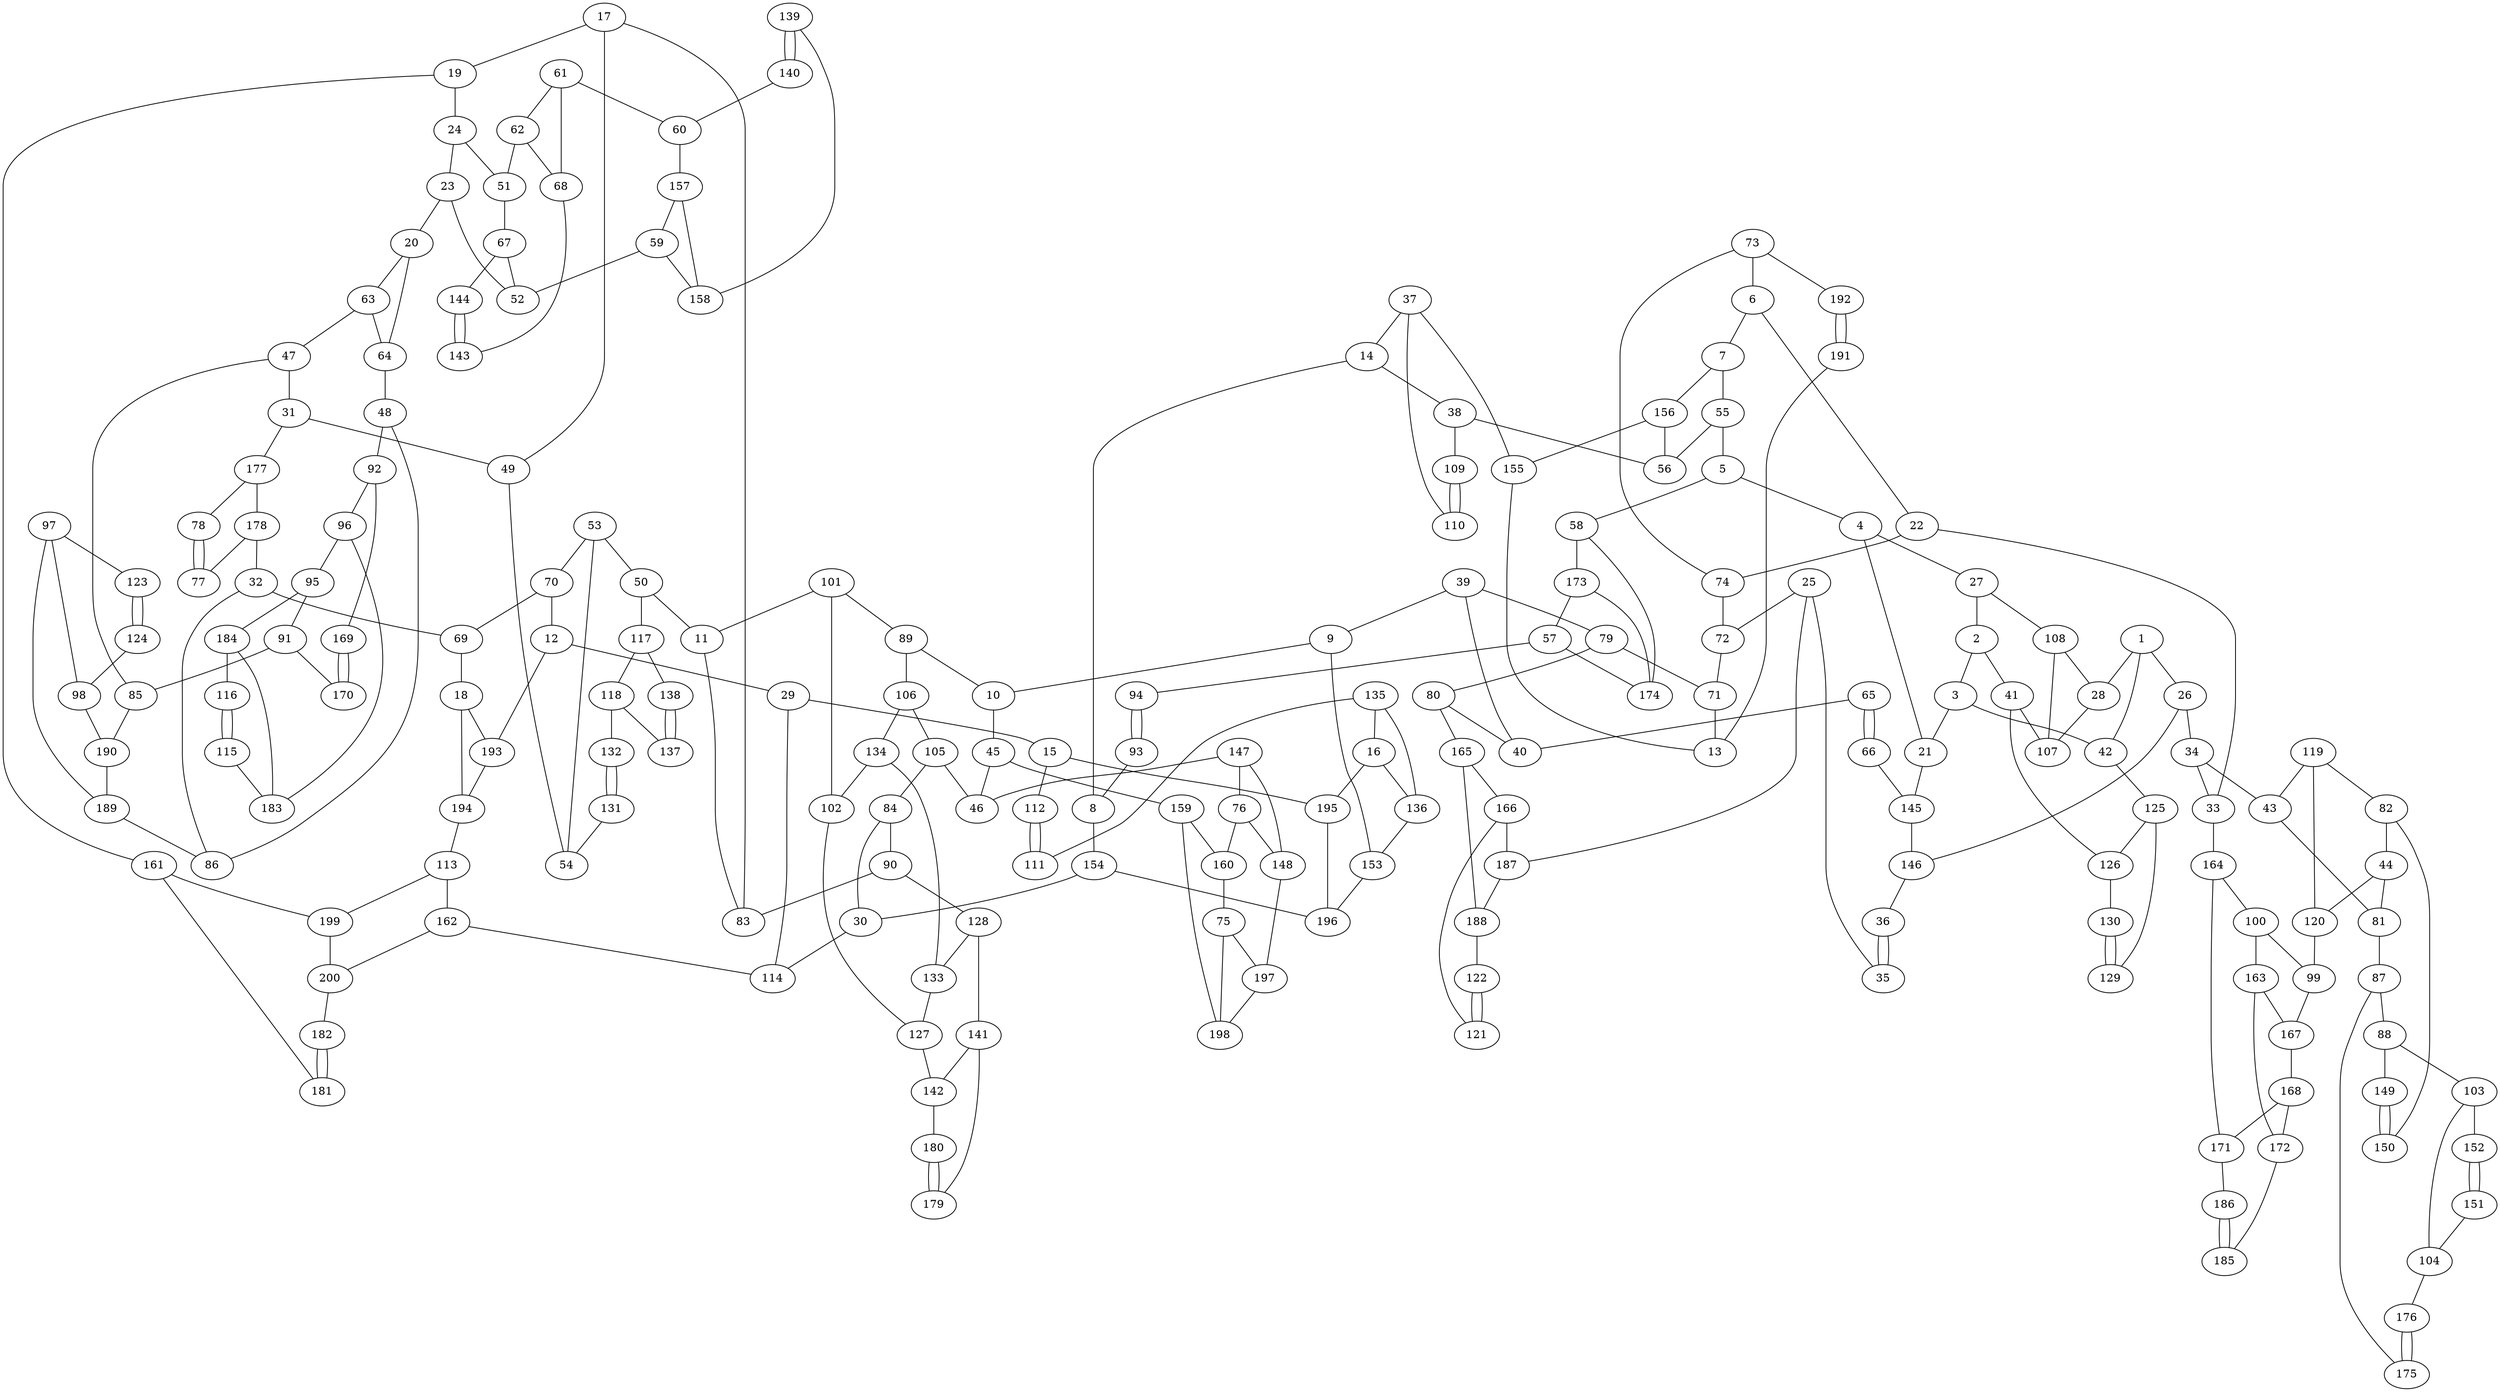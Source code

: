 graph "" {
	17 -- 19 [key=0];
17 -- 49 [key=0];
17 -- 83 [key=0];
19 -- 24 [key=0];
19 -- 161 [key=0];
24 -- 23 [key=0];
24 -- 51 [key=0];
23 -- 20 [key=0];
23 -- 52 [key=0];
20 -- 63 [key=0];
20 -- 64 [key=0];
63 -- 47 [key=0];
63 -- 64 [key=0];
47 -- 31 [key=0];
47 -- 85 [key=0];
31 -- 49 [key=0];
31 -- 177 [key=0];
49 -- 54 [key=0];
64 -- 48 [key=0];
65 -- 66 [key=0];
65 -- 66 [key=1];
65 -- 40 [key=0];
66 -- 145 [key=0];
61 -- 62 [key=0];
61 -- 68 [key=0];
61 -- 60 [key=0];
62 -- 68 [key=0];
62 -- 51 [key=0];
68 -- 143 [key=0];
73 -- 6 [key=0];
73 -- 74 [key=0];
73 -- 192 [key=0];
6 -- 22 [key=0];
6 -- 7 [key=0];
22 -- 74 [key=0];
22 -- 33 [key=0];
74 -- 72 [key=0];
39 -- 79 [key=0];
39 -- 40 [key=0];
39 -- 9 [key=0];
79 -- 80 [key=0];
79 -- 71 [key=0];
80 -- 40 [key=0];
80 -- 165 [key=0];
48 -- 92 [key=0];
48 -- 86 [key=0];
92 -- 96 [key=0];
92 -- 169 [key=0];
96 -- 95 [key=0];
96 -- 183 [key=0];
95 -- 91 [key=0];
95 -- 184 [key=0];
91 -- 85 [key=0];
91 -- 170 [key=0];
85 -- 190 [key=0];
1 -- 26 [key=0];
1 -- 28 [key=0];
1 -- 42 [key=0];
26 -- 34 [key=0];
26 -- 146 [key=0];
34 -- 33 [key=0];
34 -- 43 [key=0];
33 -- 164 [key=0];
7 -- 55 [key=0];
7 -- 156 [key=0];
55 -- 5 [key=0];
55 -- 56 [key=0];
5 -- 4 [key=0];
5 -- 58 [key=0];
4 -- 27 [key=0];
4 -- 21 [key=0];
27 -- 108 [key=0];
27 -- 2 [key=0];
108 -- 28 [key=0];
108 -- 107 [key=0];
28 -- 107 [key=0];
2 -- 41 [key=0];
2 -- 3 [key=0];
41 -- 107 [key=0];
41 -- 126 [key=0];
37 -- 14 [key=0];
37 -- 110 [key=0];
37 -- 155 [key=0];
14 -- 38 [key=0];
14 -- 8 [key=0];
38 -- 109 [key=0];
38 -- 56 [key=0];
109 -- 110 [key=0];
109 -- 110 [key=1];
119 -- 82 [key=0];
119 -- 120 [key=0];
119 -- 43 [key=0];
82 -- 44 [key=0];
82 -- 150 [key=0];
44 -- 120 [key=0];
44 -- 81 [key=0];
120 -- 99 [key=0];
97 -- 123 [key=0];
97 -- 98 [key=0];
97 -- 189 [key=0];
123 -- 124 [key=0];
123 -- 124 [key=1];
124 -- 98 [key=0];
98 -- 190 [key=0];
3 -- 42 [key=0];
3 -- 21 [key=0];
42 -- 125 [key=0];
125 -- 126 [key=0];
125 -- 129 [key=0];
126 -- 130 [key=0];
130 -- 129 [key=0];
130 -- 129 [key=1];
53 -- 50 [key=0];
53 -- 54 [key=0];
53 -- 70 [key=0];
50 -- 117 [key=0];
50 -- 11 [key=0];
117 -- 118 [key=0];
117 -- 138 [key=0];
118 -- 132 [key=0];
118 -- 137 [key=0];
132 -- 131 [key=0];
132 -- 131 [key=1];
131 -- 54 [key=0];
101 -- 89 [key=0];
101 -- 102 [key=0];
101 -- 11 [key=0];
89 -- 106 [key=0];
89 -- 10 [key=0];
106 -- 134 [key=0];
106 -- 105 [key=0];
134 -- 102 [key=0];
134 -- 133 [key=0];
102 -- 127 [key=0];
105 -- 84 [key=0];
105 -- 46 [key=0];
84 -- 90 [key=0];
84 -- 30 [key=0];
90 -- 128 [key=0];
90 -- 83 [key=0];
128 -- 133 [key=0];
128 -- 141 [key=0];
133 -- 127 [key=0];
127 -- 142 [key=0];
135 -- 16 [key=0];
135 -- 136 [key=0];
135 -- 111 [key=0];
16 -- 136 [key=0];
16 -- 195 [key=0];
136 -- 153 [key=0];
138 -- 137 [key=0];
138 -- 137 [key=1];
11 -- 83 [key=0];
139 -- 140 [key=0];
139 -- 140 [key=1];
139 -- 158 [key=0];
140 -- 60 [key=0];
141 -- 142 [key=0];
141 -- 179 [key=0];
142 -- 180 [key=0];
51 -- 67 [key=0];
67 -- 144 [key=0];
67 -- 52 [key=0];
144 -- 143 [key=0];
144 -- 143 [key=1];
21 -- 145 [key=0];
145 -- 146 [key=0];
146 -- 36 [key=0];
147 -- 76 [key=0];
147 -- 148 [key=0];
147 -- 46 [key=0];
76 -- 148 [key=0];
76 -- 160 [key=0];
148 -- 197 [key=0];
43 -- 81 [key=0];
81 -- 87 [key=0];
87 -- 88 [key=0];
87 -- 175 [key=0];
88 -- 149 [key=0];
88 -- 103 [key=0];
149 -- 150 [key=0];
149 -- 150 [key=1];
103 -- 152 [key=0];
103 -- 104 [key=0];
152 -- 151 [key=0];
152 -- 151 [key=1];
151 -- 104 [key=0];
104 -- 176 [key=0];
9 -- 10 [key=0];
9 -- 153 [key=0];
10 -- 45 [key=0];
70 -- 12 [key=0];
70 -- 69 [key=0];
12 -- 29 [key=0];
12 -- 193 [key=0];
29 -- 15 [key=0];
29 -- 114 [key=0];
15 -- 112 [key=0];
15 -- 195 [key=0];
112 -- 111 [key=0];
112 -- 111 [key=1];
153 -- 196 [key=0];
156 -- 56 [key=0];
156 -- 155 [key=0];
155 -- 13 [key=0];
60 -- 157 [key=0];
157 -- 59 [key=0];
157 -- 158 [key=0];
59 -- 52 [key=0];
59 -- 158 [key=0];
45 -- 159 [key=0];
45 -- 46 [key=0];
159 -- 160 [key=0];
159 -- 198 [key=0];
160 -- 75 [key=0];
25 -- 72 [key=0];
25 -- 35 [key=0];
25 -- 187 [key=0];
72 -- 71 [key=0];
164 -- 100 [key=0];
164 -- 171 [key=0];
100 -- 99 [key=0];
100 -- 163 [key=0];
99 -- 167 [key=0];
36 -- 35 [key=0];
36 -- 35 [key=1];
163 -- 167 [key=0];
163 -- 172 [key=0];
167 -- 168 [key=0];
169 -- 170 [key=0];
169 -- 170 [key=1];
168 -- 171 [key=0];
168 -- 172 [key=0];
171 -- 186 [key=0];
172 -- 185 [key=0];
58 -- 173 [key=0];
58 -- 174 [key=0];
173 -- 57 [key=0];
173 -- 174 [key=0];
57 -- 94 [key=0];
57 -- 174 [key=0];
94 -- 93 [key=0];
94 -- 93 [key=1];
93 -- 8 [key=0];
8 -- 154 [key=0];
154 -- 30 [key=0];
154 -- 196 [key=0];
30 -- 114 [key=0];
176 -- 175 [key=0];
176 -- 175 [key=1];
177 -- 178 [key=0];
177 -- 78 [key=0];
178 -- 32 [key=0];
178 -- 77 [key=0];
32 -- 69 [key=0];
32 -- 86 [key=0];
69 -- 18 [key=0];
78 -- 77 [key=0];
78 -- 77 [key=1];
180 -- 179 [key=0];
180 -- 179 [key=1];
184 -- 116 [key=0];
184 -- 183 [key=0];
116 -- 115 [key=0];
116 -- 115 [key=1];
115 -- 183 [key=0];
186 -- 185 [key=0];
186 -- 185 [key=1];
165 -- 166 [key=0];
165 -- 188 [key=0];
166 -- 187 [key=0];
166 -- 121 [key=0];
187 -- 188 [key=0];
188 -- 122 [key=0];
122 -- 121 [key=0];
122 -- 121 [key=1];
71 -- 13 [key=0];
190 -- 189 [key=0];
189 -- 86 [key=0];
192 -- 191 [key=0];
192 -- 191 [key=1];
191 -- 13 [key=0];
18 -- 193 [key=0];
18 -- 194 [key=0];
193 -- 194 [key=0];
194 -- 113 [key=0];
113 -- 162 [key=0];
113 -- 199 [key=0];
162 -- 114 [key=0];
162 -- 200 [key=0];
195 -- 196 [key=0];
75 -- 197 [key=0];
75 -- 198 [key=0];
197 -- 198 [key=0];
161 -- 199 [key=0];
161 -- 181 [key=0];
199 -- 200 [key=0];
200 -- 182 [key=0];
182 -- 181 [key=0];
182 -- 181 [key=1];
}
